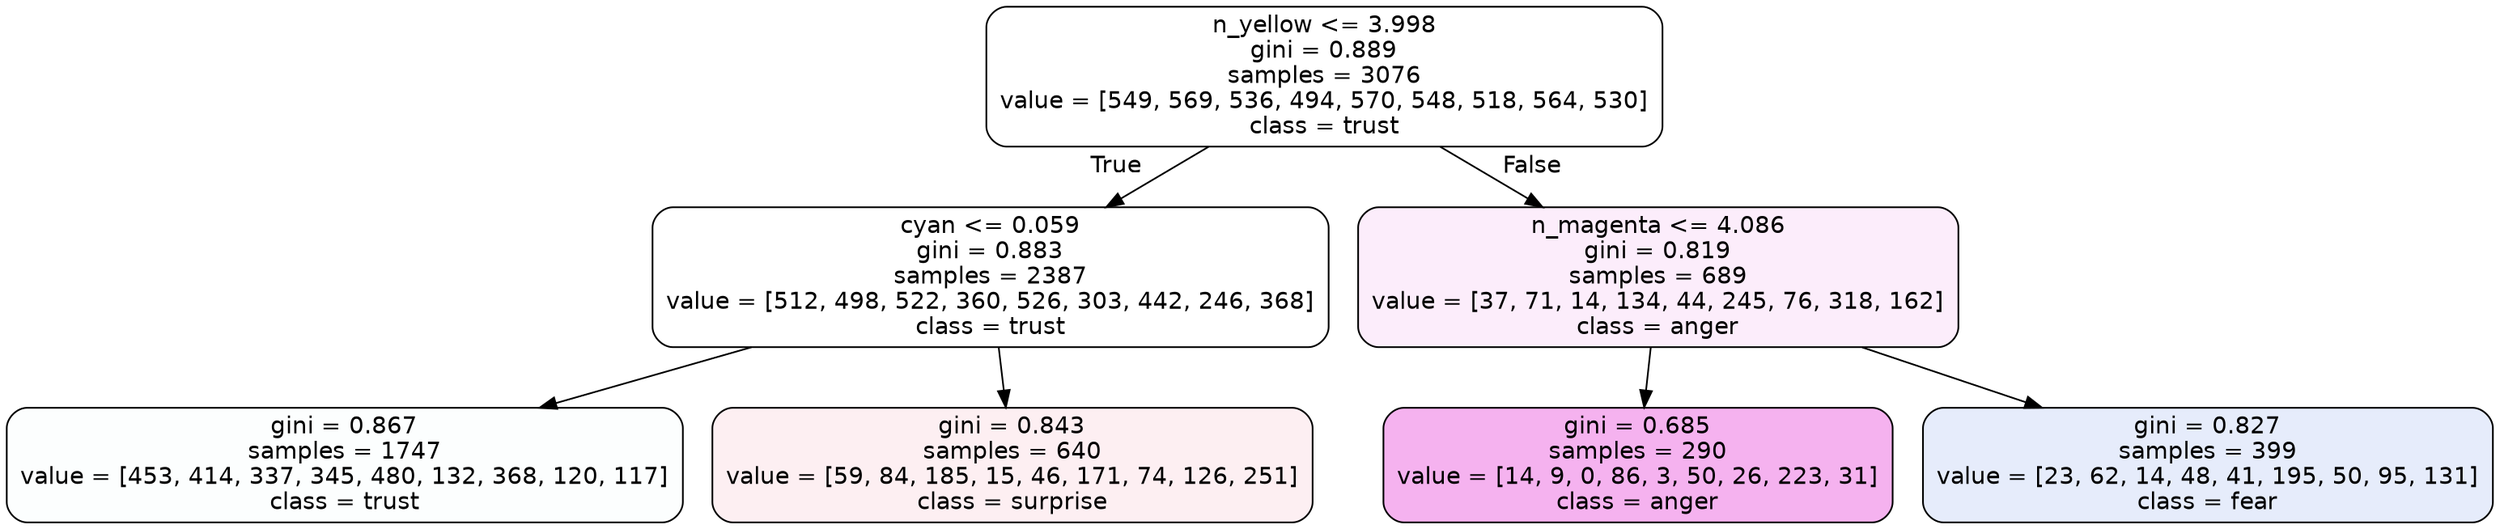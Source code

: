 digraph Tree {
node [shape=box, style="filled, rounded", color="black", fontname=helvetica] ;
edge [fontname=helvetica] ;
0 [label="n_yellow <= 3.998\ngini = 0.889\nsamples = 3076\nvalue = [549, 569, 536, 494, 570, 548, 518, 564, 530]\nclass = trust", fillcolor="#39d7e500"] ;
1 [label="cyan <= 0.059\ngini = 0.883\nsamples = 2387\nvalue = [512, 498, 522, 360, 526, 303, 442, 246, 368]\nclass = trust", fillcolor="#39d7e500"] ;
0 -> 1 [labeldistance=2.5, labelangle=45, headlabel="True"] ;
2 [label="gini = 0.867\nsamples = 1747\nvalue = [453, 414, 337, 345, 480, 132, 368, 120, 117]\nclass = trust", fillcolor="#39d7e503"] ;
1 -> 2 ;
3 [label="gini = 0.843\nsamples = 640\nvalue = [59, 84, 185, 15, 46, 171, 74, 126, 251]\nclass = surprise", fillcolor="#e5396414"] ;
1 -> 3 ;
4 [label="n_magenta <= 4.086\ngini = 0.819\nsamples = 689\nvalue = [37, 71, 14, 134, 44, 245, 76, 318, 162]\nclass = anger", fillcolor="#e539d716"] ;
0 -> 4 [labeldistance=2.5, labelangle=-45, headlabel="False"] ;
5 [label="gini = 0.685\nsamples = 290\nvalue = [14, 9, 0, 86, 3, 50, 26, 223, 31]\nclass = anger", fillcolor="#e539d762"] ;
4 -> 5 ;
6 [label="gini = 0.827\nsamples = 399\nvalue = [23, 62, 14, 48, 41, 195, 50, 95, 131]\nclass = fear", fillcolor="#3964e51f"] ;
4 -> 6 ;
}